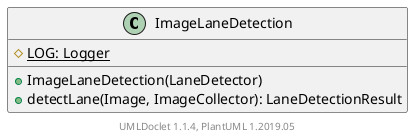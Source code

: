 @startuml

    class ImageLaneDetection [[ImageLaneDetection.html]] {
        {static} #LOG: Logger
        +ImageLaneDetection(LaneDetector)
        +detectLane(Image, ImageCollector): LaneDetectionResult
    }


    center footer UMLDoclet 1.1.4, PlantUML 1.2019.05
@enduml

